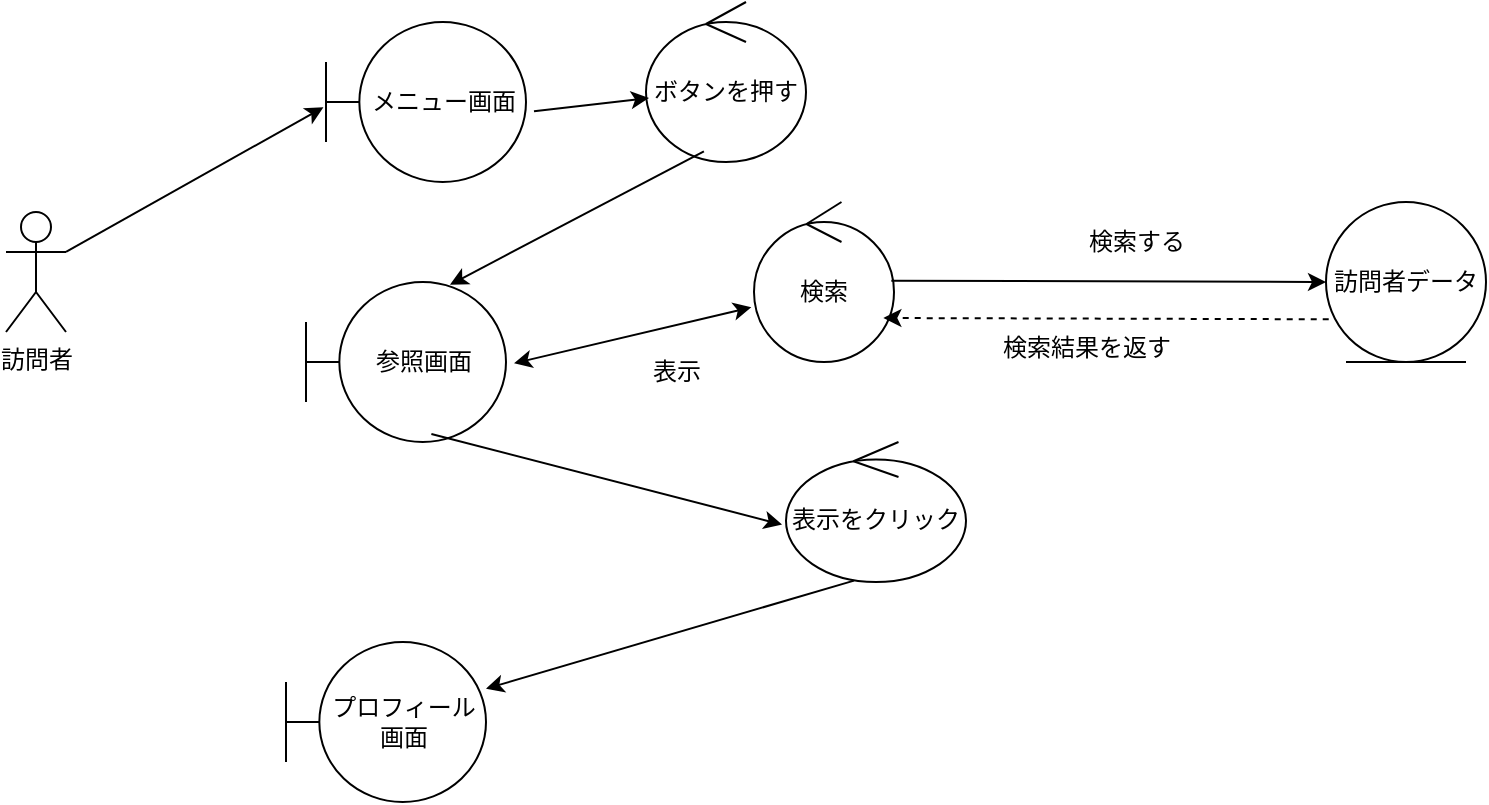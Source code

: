 <mxfile>
    <diagram id="vZ1CWWA-6BCZ-WEdJjZz" name="ページ1">
        <mxGraphModel dx="726" dy="419" grid="1" gridSize="10" guides="1" tooltips="1" connect="1" arrows="1" fold="1" page="1" pageScale="1" pageWidth="827" pageHeight="1169" math="0" shadow="0">
            <root>
                <mxCell id="0"/>
                <mxCell id="1" parent="0"/>
                <mxCell id="2" value="訪問者" style="shape=umlActor;verticalLabelPosition=bottom;verticalAlign=top;html=1;" parent="1" vertex="1">
                    <mxGeometry x="40" y="525" width="30" height="60" as="geometry"/>
                </mxCell>
                <mxCell id="3" value="メニュー画面" style="shape=umlBoundary;whiteSpace=wrap;html=1;" parent="1" vertex="1">
                    <mxGeometry x="200" y="430" width="100" height="80" as="geometry"/>
                </mxCell>
                <mxCell id="4" value="" style="endArrow=classic;html=1;entryX=-0.013;entryY=0.533;entryDx=0;entryDy=0;entryPerimeter=0;exitX=1;exitY=0.333;exitDx=0;exitDy=0;exitPerimeter=0;" parent="1" source="2" target="3" edge="1">
                    <mxGeometry width="50" height="50" relative="1" as="geometry">
                        <mxPoint x="55" y="555" as="sourcePoint"/>
                        <mxPoint x="400" y="540" as="targetPoint"/>
                    </mxGeometry>
                </mxCell>
                <mxCell id="5" value="検索" style="ellipse;shape=umlControl;whiteSpace=wrap;html=1;" parent="1" vertex="1">
                    <mxGeometry x="414" y="520" width="70" height="80" as="geometry"/>
                </mxCell>
                <mxCell id="7" value="訪問者データ" style="ellipse;shape=umlEntity;whiteSpace=wrap;html=1;" vertex="1" parent="1">
                    <mxGeometry x="700" y="520" width="80" height="80" as="geometry"/>
                </mxCell>
                <mxCell id="9" value="プロフィール画面" style="shape=umlBoundary;whiteSpace=wrap;html=1;" vertex="1" parent="1">
                    <mxGeometry x="180" y="740" width="100" height="80" as="geometry"/>
                </mxCell>
                <mxCell id="11" value="参照画面" style="shape=umlBoundary;whiteSpace=wrap;html=1;fontStyle=0" vertex="1" parent="1">
                    <mxGeometry x="190" y="560" width="100" height="80" as="geometry"/>
                </mxCell>
                <mxCell id="15" value="" style="endArrow=classic;startArrow=classic;html=1;exitX=1.04;exitY=0.508;exitDx=0;exitDy=0;exitPerimeter=0;entryX=-0.019;entryY=0.658;entryDx=0;entryDy=0;entryPerimeter=0;" edge="1" parent="1" source="11" target="5">
                    <mxGeometry width="50" height="50" relative="1" as="geometry">
                        <mxPoint x="350" y="650" as="sourcePoint"/>
                        <mxPoint x="410" y="580" as="targetPoint"/>
                    </mxGeometry>
                </mxCell>
                <mxCell id="18" value="ボタンを押す" style="ellipse;shape=umlControl;whiteSpace=wrap;html=1;" vertex="1" parent="1">
                    <mxGeometry x="360" y="420" width="80" height="80" as="geometry"/>
                </mxCell>
                <mxCell id="19" value="" style="endArrow=classic;html=1;entryX=0.019;entryY=0.6;entryDx=0;entryDy=0;entryPerimeter=0;exitX=1.04;exitY=0.558;exitDx=0;exitDy=0;exitPerimeter=0;" edge="1" parent="1" source="3" target="18">
                    <mxGeometry width="50" height="50" relative="1" as="geometry">
                        <mxPoint x="80" y="555" as="sourcePoint"/>
                        <mxPoint x="209" y="483" as="targetPoint"/>
                    </mxGeometry>
                </mxCell>
                <mxCell id="21" value="" style="endArrow=classic;html=1;entryX=0.72;entryY=0.017;entryDx=0;entryDy=0;entryPerimeter=0;exitX=0.362;exitY=0.933;exitDx=0;exitDy=0;exitPerimeter=0;" edge="1" parent="1" source="18" target="11">
                    <mxGeometry width="50" height="50" relative="1" as="geometry">
                        <mxPoint x="90" y="565" as="sourcePoint"/>
                        <mxPoint x="219" y="493" as="targetPoint"/>
                    </mxGeometry>
                </mxCell>
                <mxCell id="23" value="" style="endArrow=classic;html=1;entryX=1;entryY=0.292;entryDx=0;entryDy=0;entryPerimeter=0;exitX=0.378;exitY=0.99;exitDx=0;exitDy=0;exitPerimeter=0;" edge="1" parent="1" source="29" target="9">
                    <mxGeometry width="50" height="50" relative="1" as="geometry">
                        <mxPoint x="320" y="780" as="sourcePoint"/>
                        <mxPoint x="400" y="600" as="targetPoint"/>
                    </mxGeometry>
                </mxCell>
                <mxCell id="24" value="表示" style="text;html=1;align=center;verticalAlign=middle;resizable=0;points=[];autosize=1;strokeColor=none;fillColor=none;" vertex="1" parent="1">
                    <mxGeometry x="350" y="590" width="50" height="30" as="geometry"/>
                </mxCell>
                <mxCell id="25" value="検索する" style="text;html=1;align=center;verticalAlign=middle;resizable=0;points=[];autosize=1;strokeColor=none;fillColor=none;" vertex="1" parent="1">
                    <mxGeometry x="570" y="525" width="70" height="30" as="geometry"/>
                </mxCell>
                <mxCell id="26" value="" style="endArrow=classic;html=1;entryX=0;entryY=0.5;entryDx=0;entryDy=0;exitX=0.981;exitY=0.492;exitDx=0;exitDy=0;exitPerimeter=0;" edge="1" parent="1" source="5" target="7">
                    <mxGeometry width="50" height="50" relative="1" as="geometry">
                        <mxPoint x="380" y="650" as="sourcePoint"/>
                        <mxPoint x="430" y="600" as="targetPoint"/>
                    </mxGeometry>
                </mxCell>
                <mxCell id="27" value="" style="endArrow=classic;html=1;dashed=1;exitX=0.017;exitY=0.733;exitDx=0;exitDy=0;exitPerimeter=0;entryX=0.924;entryY=0.725;entryDx=0;entryDy=0;entryPerimeter=0;endFill=1;" edge="1" parent="1" source="7" target="5">
                    <mxGeometry width="50" height="50" relative="1" as="geometry">
                        <mxPoint x="380" y="650" as="sourcePoint"/>
                        <mxPoint x="430" y="600" as="targetPoint"/>
                    </mxGeometry>
                </mxCell>
                <mxCell id="28" value="検索結果を返す" style="text;html=1;align=center;verticalAlign=middle;resizable=0;points=[];autosize=1;strokeColor=none;fillColor=none;" vertex="1" parent="1">
                    <mxGeometry x="525" y="578" width="110" height="30" as="geometry"/>
                </mxCell>
                <mxCell id="29" value="表示をクリック" style="ellipse;shape=umlControl;whiteSpace=wrap;html=1;" vertex="1" parent="1">
                    <mxGeometry x="430" y="640" width="90" height="70" as="geometry"/>
                </mxCell>
                <mxCell id="30" value="" style="endArrow=classic;html=1;entryX=-0.022;entryY=0.59;entryDx=0;entryDy=0;entryPerimeter=0;exitX=0.627;exitY=0.95;exitDx=0;exitDy=0;exitPerimeter=0;" edge="1" parent="1" source="11" target="29">
                    <mxGeometry width="50" height="50" relative="1" as="geometry">
                        <mxPoint x="399" y="505" as="sourcePoint"/>
                        <mxPoint x="272" y="571" as="targetPoint"/>
                    </mxGeometry>
                </mxCell>
            </root>
        </mxGraphModel>
    </diagram>
</mxfile>